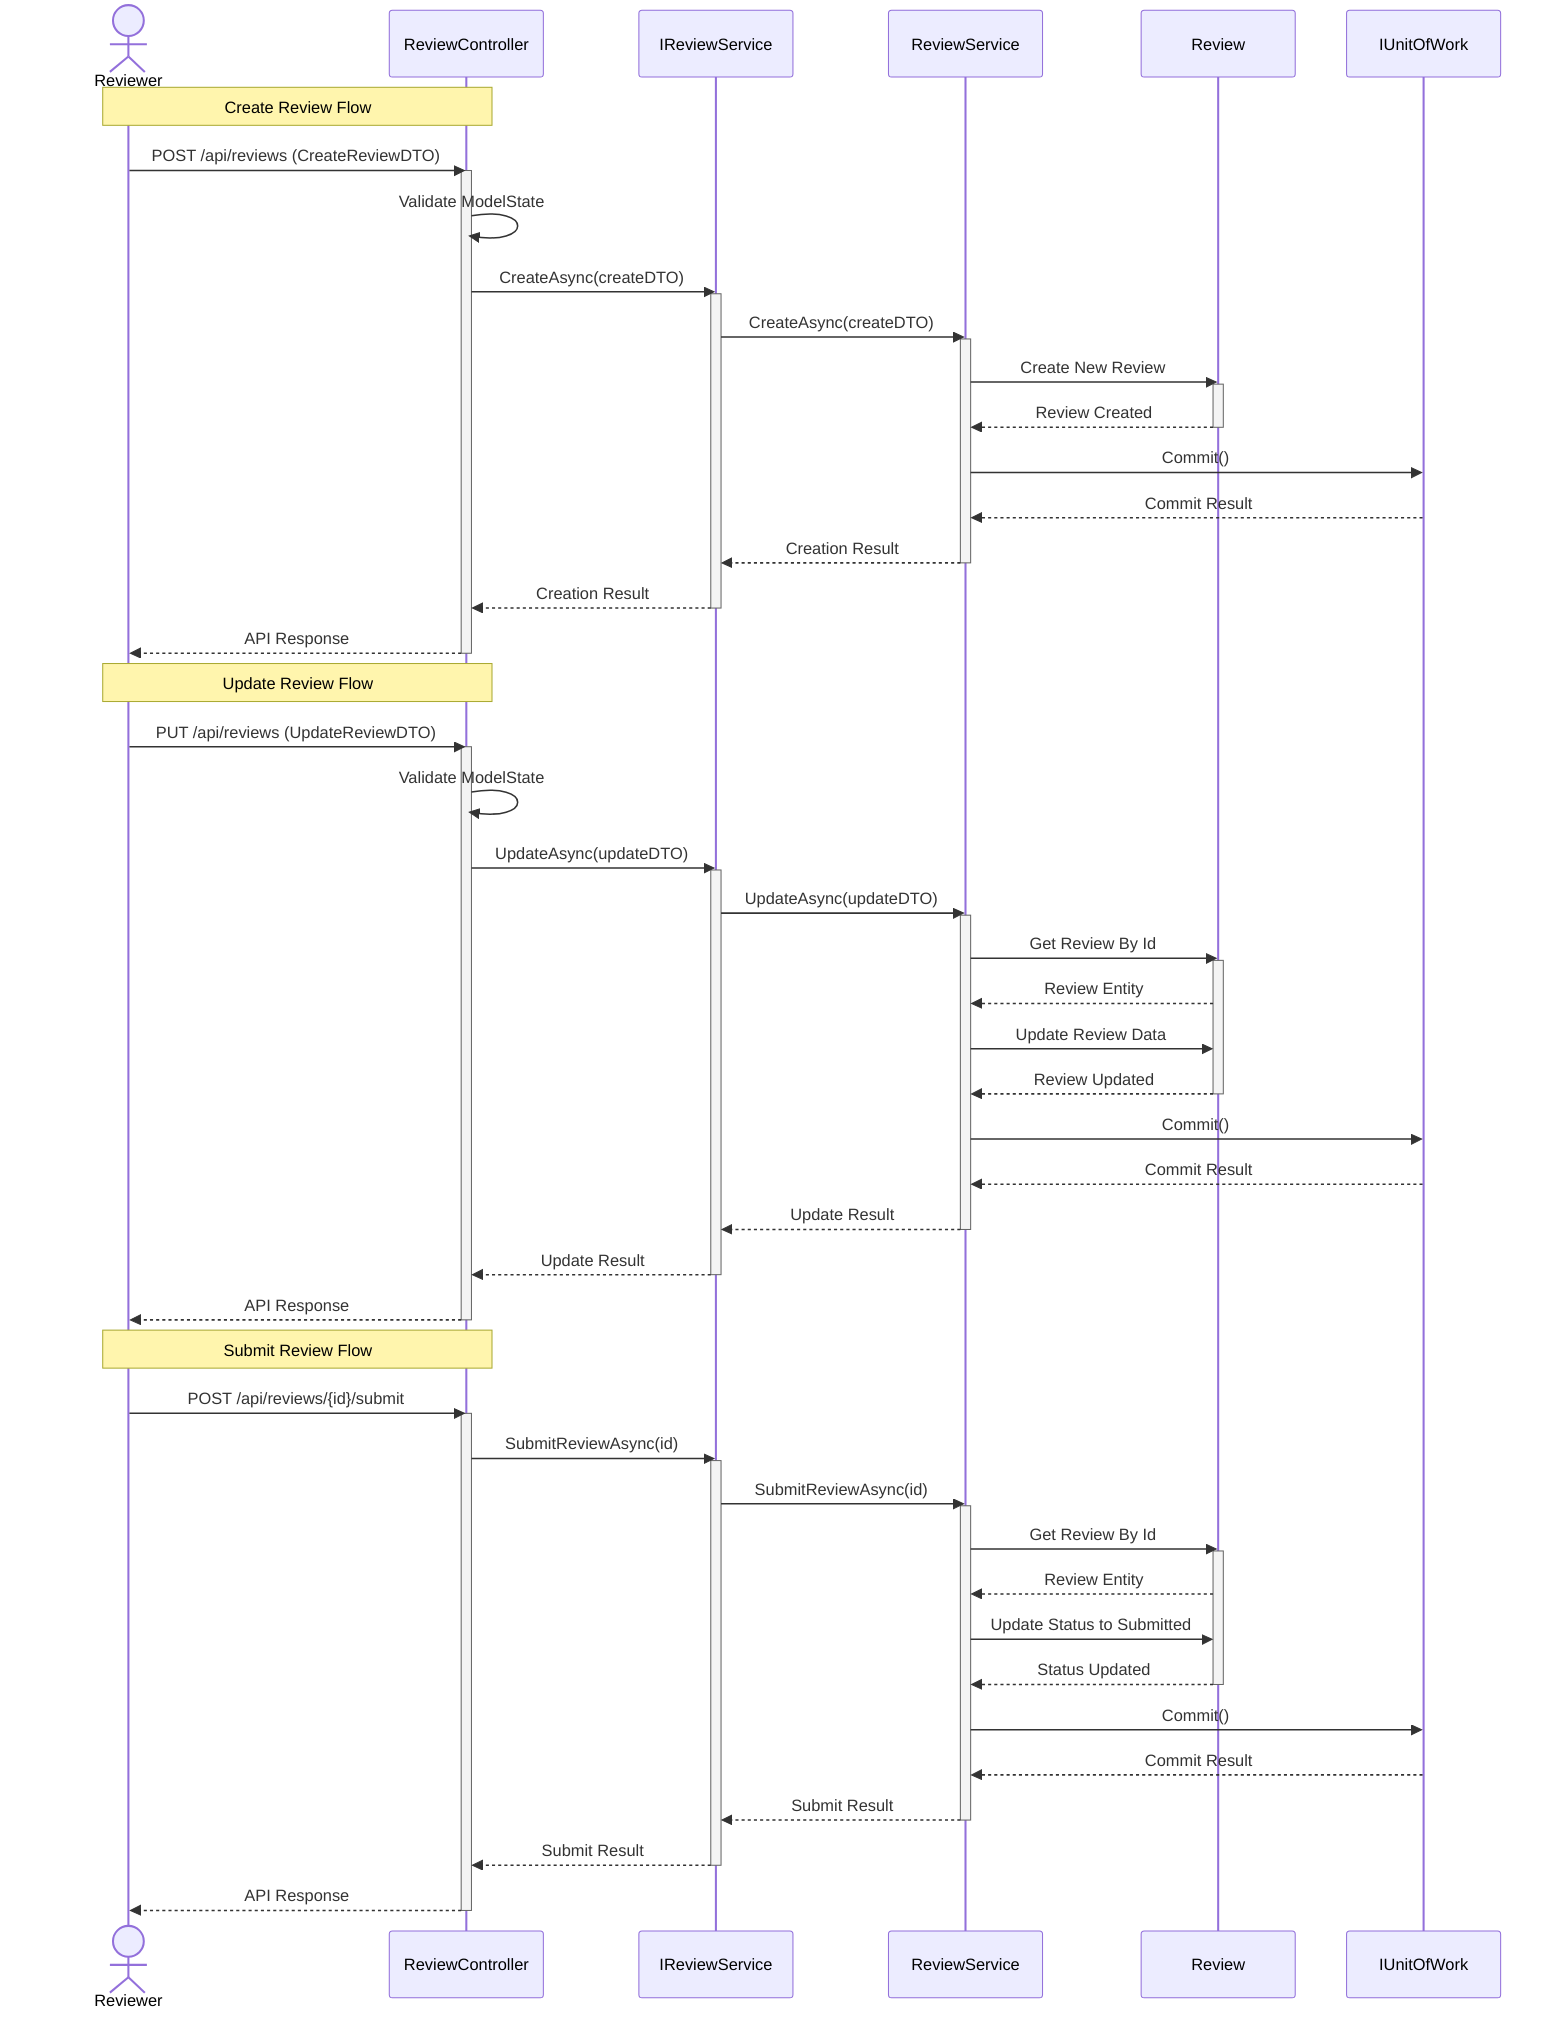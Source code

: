 sequenceDiagram
    actor Reviewer
    participant ReviewController
    participant IReviewService
    participant ReviewService
    participant Review
    participant IUnitOfWork

    Note over Reviewer, ReviewController: Create Review Flow
    Reviewer->>ReviewController: POST /api/reviews (CreateReviewDTO)
    activate ReviewController
    ReviewController->>ReviewController: Validate ModelState
    ReviewController->>IReviewService: CreateAsync(createDTO)
    activate IReviewService
    IReviewService->>ReviewService: CreateAsync(createDTO)
    activate ReviewService
    ReviewService->>Review: Create New Review
    activate Review
    Review-->>ReviewService: Review Created
    deactivate Review
    ReviewService->>IUnitOfWork: Commit()
    IUnitOfWork-->>ReviewService: Commit Result
    ReviewService-->>IReviewService: Creation Result
    deactivate ReviewService
    IReviewService-->>ReviewController: Creation Result
    deactivate IReviewService
    ReviewController-->>Reviewer: API Response
    deactivate ReviewController

    Note over Reviewer, ReviewController: Update Review Flow
    Reviewer->>ReviewController: PUT /api/reviews (UpdateReviewDTO)
    activate ReviewController
    ReviewController->>ReviewController: Validate ModelState
    ReviewController->>IReviewService: UpdateAsync(updateDTO)
    activate IReviewService
    IReviewService->>ReviewService: UpdateAsync(updateDTO)
    activate ReviewService
    ReviewService->>Review: Get Review By Id
    activate Review
    Review-->>ReviewService: Review Entity
    ReviewService->>Review: Update Review Data
    Review-->>ReviewService: Review Updated
    deactivate Review
    ReviewService->>IUnitOfWork: Commit()
    IUnitOfWork-->>ReviewService: Commit Result
    ReviewService-->>IReviewService: Update Result
    deactivate ReviewService
    IReviewService-->>ReviewController: Update Result
    deactivate IReviewService
    ReviewController-->>Reviewer: API Response
    deactivate ReviewController

    Note over Reviewer, ReviewController: Submit Review Flow
    Reviewer->>ReviewController: POST /api/reviews/{id}/submit
    activate ReviewController
    ReviewController->>IReviewService: SubmitReviewAsync(id)
    activate IReviewService
    IReviewService->>ReviewService: SubmitReviewAsync(id)
    activate ReviewService
    ReviewService->>Review: Get Review By Id
    activate Review
    Review-->>ReviewService: Review Entity
    ReviewService->>Review: Update Status to Submitted
    Review-->>ReviewService: Status Updated
    deactivate Review
    ReviewService->>IUnitOfWork: Commit()
    IUnitOfWork-->>ReviewService: Commit Result
    ReviewService-->>IReviewService: Submit Result
    deactivate ReviewService
    IReviewService-->>ReviewController: Submit Result
    deactivate IReviewService
    ReviewController-->>Reviewer: API Response
    deactivate ReviewController
